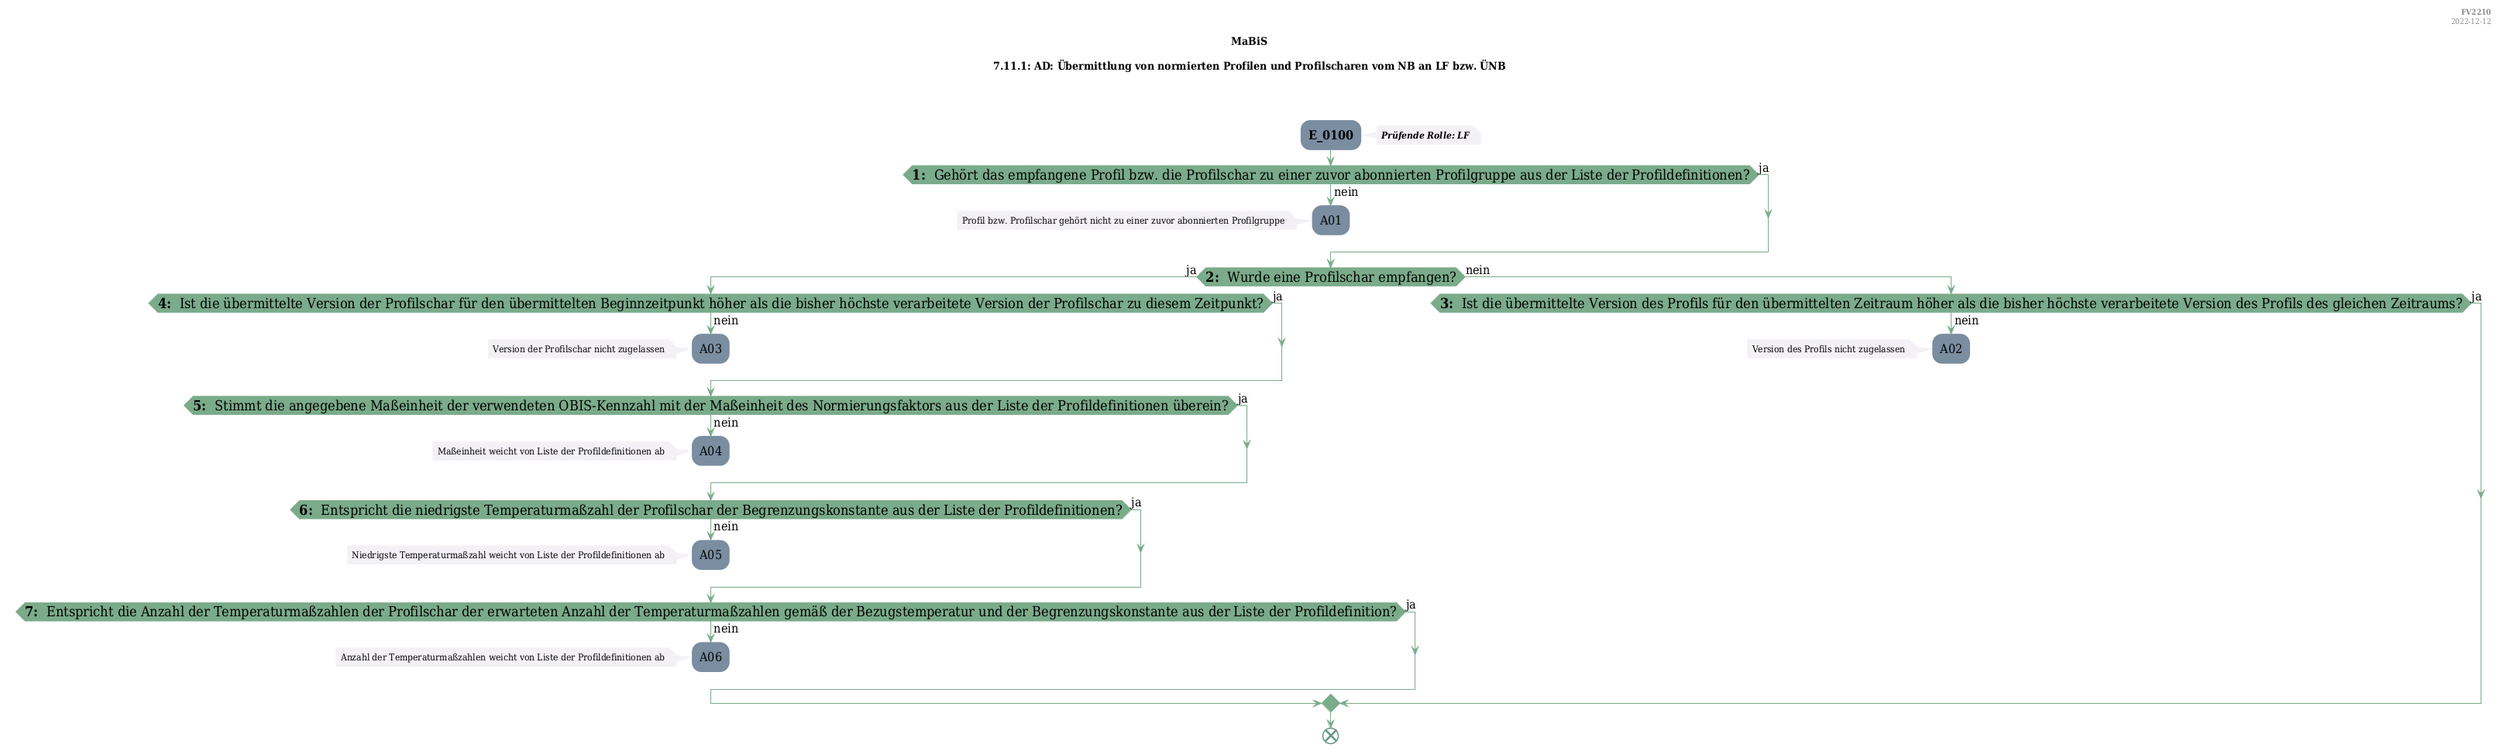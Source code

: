 @startuml
skinparam Shadowing false
skinparam NoteBorderColor #f3f1f6
skinparam NoteBackgroundColor #f3f1f6
skinparam NoteFontSize 12
skinparam ActivityBorderColor none
skinparam ActivityBackgroundColor #7a8da1
skinparam ActivityFontSize 16
skinparam ArrowColor #7aab8a
skinparam ArrowFontSize 16
skinparam ActivityDiamondBackgroundColor #7aab8a
skinparam ActivityDiamondBorderColor #7aab8a
skinparam ActivityDiamondFontSize 18
skinparam defaultFontName DejaVu Serif Condensed
skinparam ActivityEndColor #669580

header
<b>FV2210
2022-12-12
endheader

title
MaBiS

7.11.1: AD: Übermittlung von normierten Profilen und Profilscharen vom NB an LF bzw. ÜNB



end title
:<b>E_0100</b>;
note right
<b><i>Prüfende Rolle: LF
end note

if (<b>1: </b> Gehört das empfangene Profil bzw. die Profilschar zu einer zuvor abonnierten Profilgruppe aus der Liste der Profildefinitionen?) then (ja)
else (nein)
    :A01;
    note left
        Profil bzw. Profilschar gehört nicht zu einer zuvor abonnierten Profilgruppe
    endnote
    kill;
endif
if (<b>2: </b> Wurde eine Profilschar empfangen?) then (ja)
    if (<b>4: </b> Ist die übermittelte Version der Profilschar für den übermittelten Beginnzeitpunkt höher als die bisher höchste verarbeitete Version der Profilschar zu diesem Zeitpunkt?) then (ja)
    else (nein)
        :A03;
        note left
            Version der Profilschar nicht zugelassen
        endnote
        kill;
    endif
    if (<b>5: </b> Stimmt die angegebene Maßeinheit der verwendeten OBIS-Kennzahl mit der Maßeinheit des Normierungsfaktors aus der Liste der Profildefinitionen überein?) then (ja)
    else (nein)
        :A04;
        note left
            Maßeinheit weicht von Liste der Profildefinitionen ab
        endnote
        kill;
    endif
    if (<b>6: </b> Entspricht die niedrigste Temperaturmaßzahl der Profilschar der Begrenzungskonstante aus der Liste der Profildefinitionen?) then (ja)
    else (nein)
        :A05;
        note left
            Niedrigste Temperaturmaßzahl weicht von Liste der Profildefinitionen ab
        endnote
        kill;
    endif
    if (<b>7: </b> Entspricht die Anzahl der Temperaturmaßzahlen der Profilschar der erwarteten Anzahl der Temperaturmaßzahlen gemäß der Bezugstemperatur und der Begrenzungskonstante aus der Liste der Profildefinition?) then (ja)
    else (nein)
        :A06;
        note left
            Anzahl der Temperaturmaßzahlen weicht von Liste der Profildefinitionen ab
        endnote
        kill;
    endif
else (nein)
    if (<b>3: </b> Ist die übermittelte Version des Profils für den übermittelten Zeitraum höher als die bisher höchste verarbeitete Version des Profils des gleichen Zeitraums?) then (ja)
    else (nein)
        :A02;
        note left
            Version des Profils nicht zugelassen
        endnote
        kill;
    endif
endif
end

@enduml
